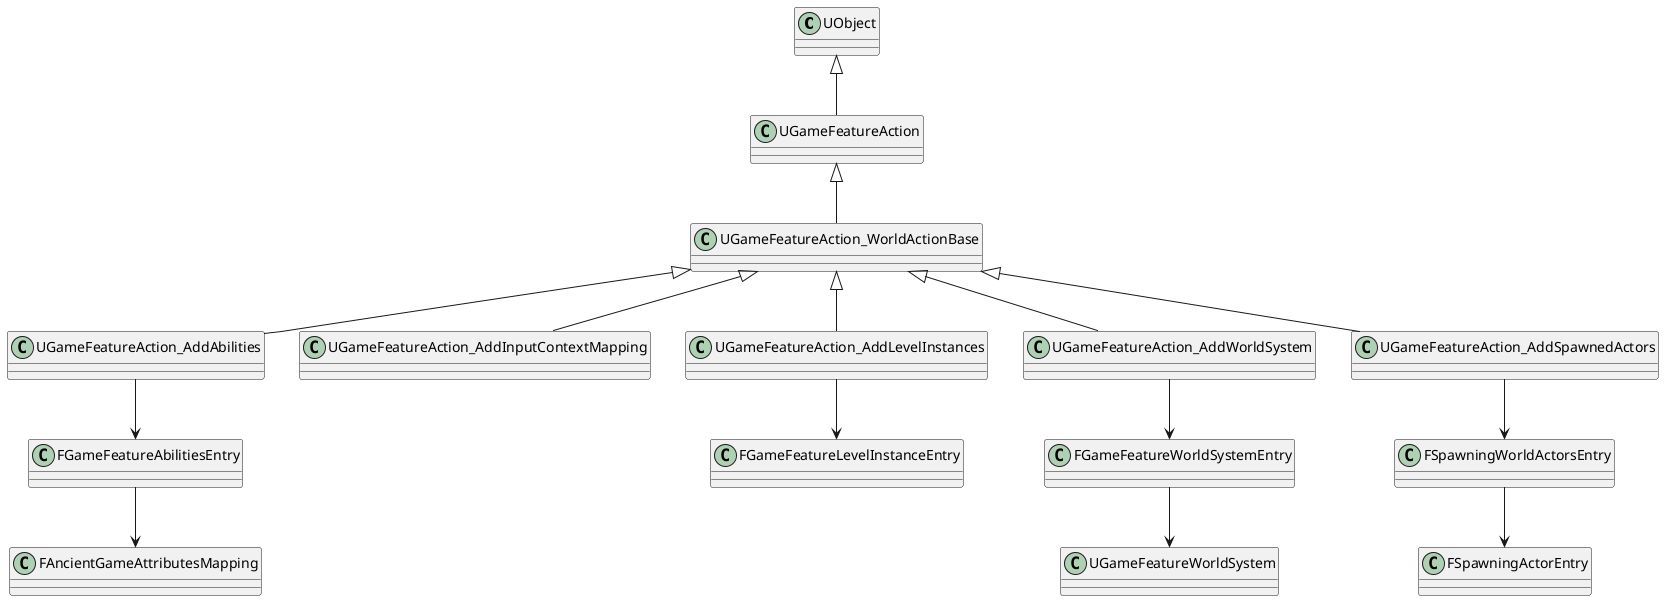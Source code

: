 @startuml
UObject <|-- UGameFeatureAction
UGameFeatureAction <|-- UGameFeatureAction_WorldActionBase
UGameFeatureAction_WorldActionBase <|-- UGameFeatureAction_AddAbilities
UGameFeatureAction_WorldActionBase <|-- UGameFeatureAction_AddInputContextMapping
UGameFeatureAction_WorldActionBase <|-- UGameFeatureAction_AddLevelInstances
UGameFeatureAction_WorldActionBase <|-- UGameFeatureAction_AddWorldSystem
UGameFeatureAction_WorldActionBase <|-- UGameFeatureAction_AddSpawnedActors

UGameFeatureAction_AddAbilities --> FGameFeatureAbilitiesEntry
FGameFeatureAbilitiesEntry --> FAncientGameAttributesMapping

UGameFeatureAction_AddLevelInstances --> FGameFeatureLevelInstanceEntry

UGameFeatureAction_AddSpawnedActors --> FSpawningWorldActorsEntry
FSpawningWorldActorsEntry --> FSpawningActorEntry

UGameFeatureAction_AddWorldSystem --> FGameFeatureWorldSystemEntry
FGameFeatureWorldSystemEntry --> UGameFeatureWorldSystem 

@enduml

